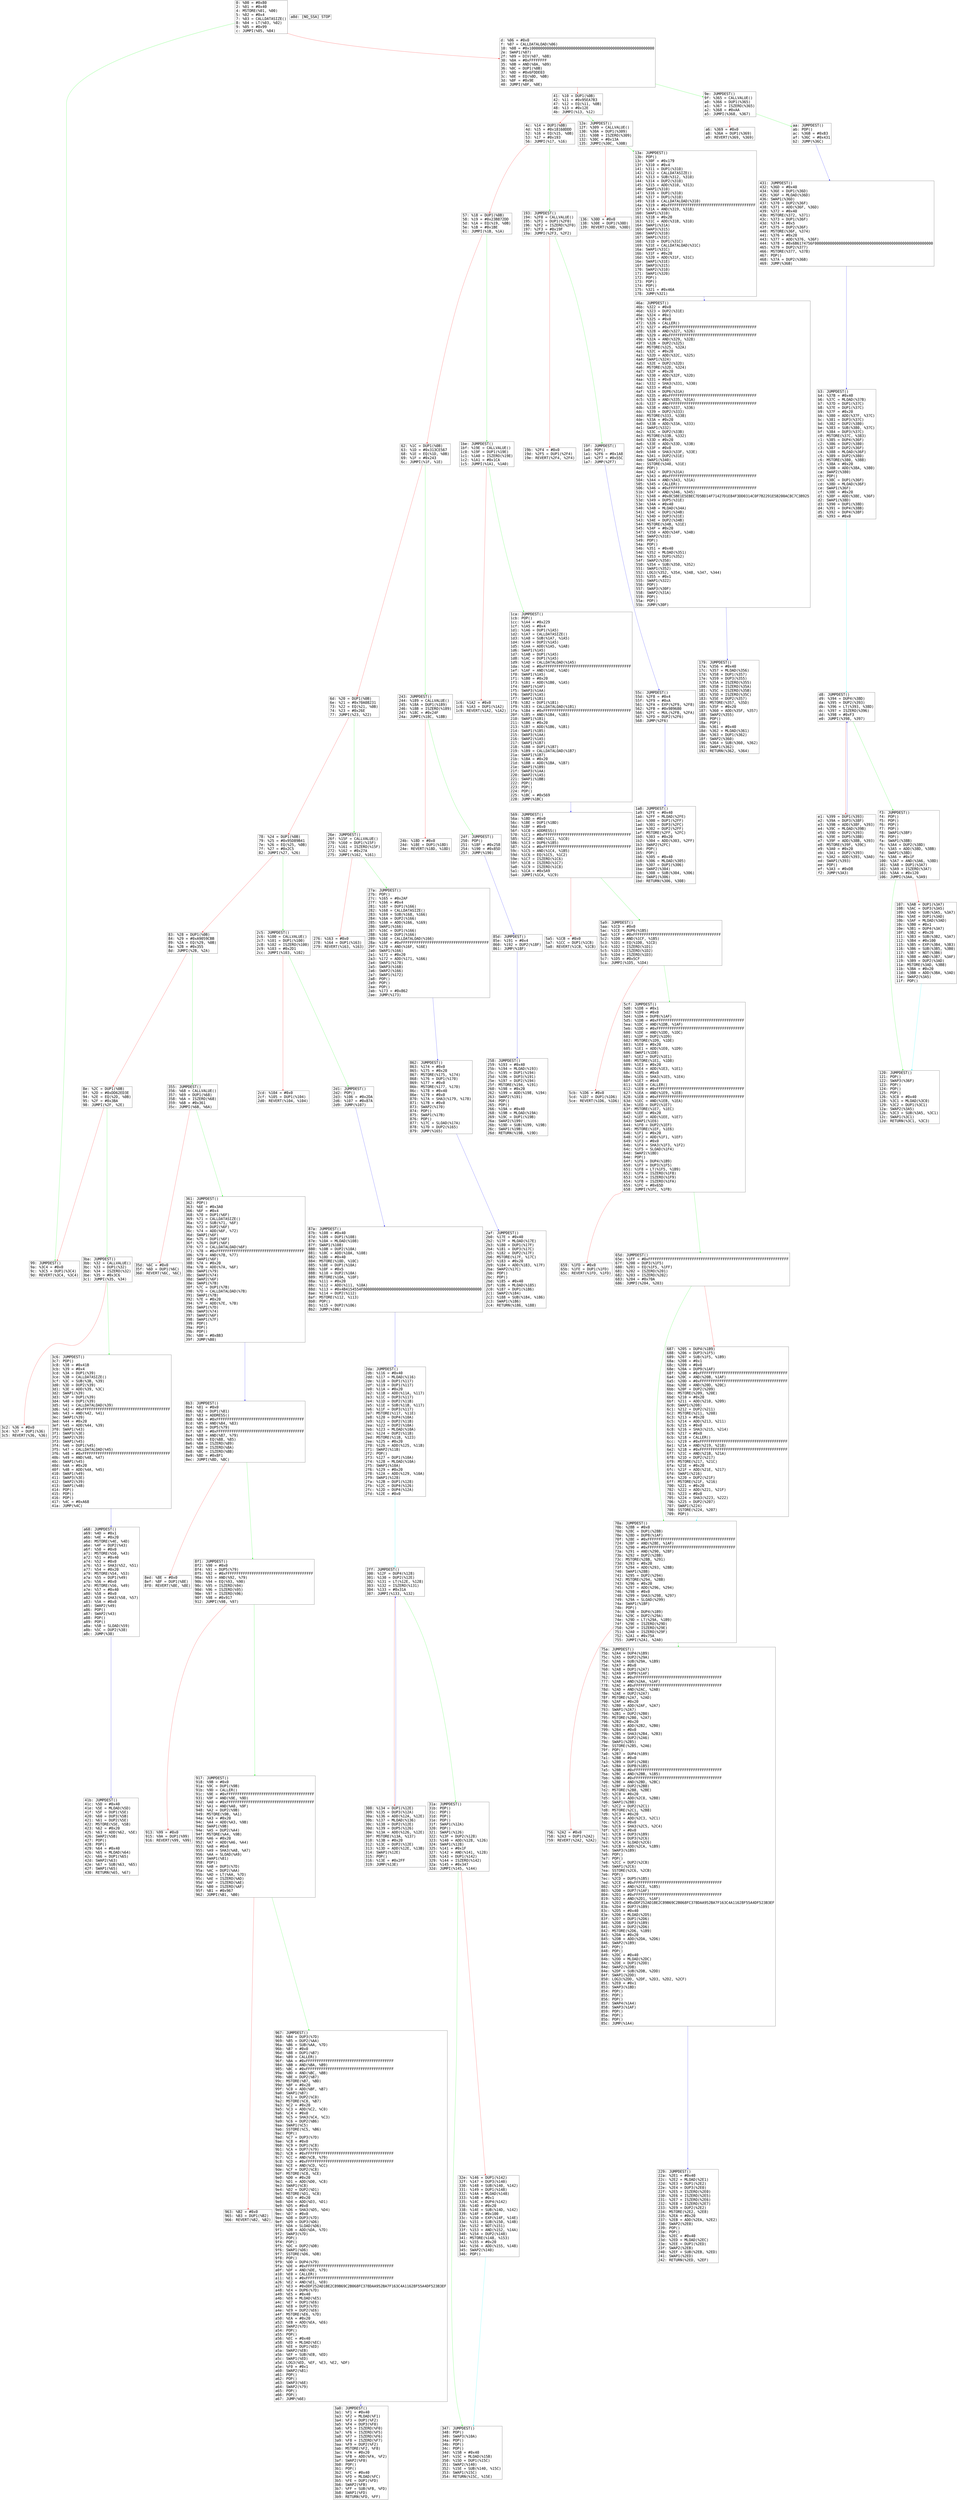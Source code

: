 digraph "graph.cfg.gv" {
	subgraph global {
		node [fontname=Courier fontsize=30.0 rank=same shape=box]
		block_0 [label="0: %00 = #0x80\l2: %01 = #0x40\l4: MSTORE(%01, %00)\l5: %02 = #0x4\l7: %03 = CALLDATASIZE()\l8: %04 = LT(%03, %02)\l9: %05 = #0x99\lc: JUMPI(%05, %04)\l"]
		block_d [label="d: %06 = #0x0\lf: %07 = CALLDATALOAD(%06)\l10: %08 = #0x100000000000000000000000000000000000000000000000000000000\l2e: SWAP1(%07)\l2f: %09 = DIV(%07, %08)\l30: %0A = #0xFFFFFFFF\l35: %0B = AND(%0A, %09)\l36: %0C = DUP1(%0B)\l37: %0D = #0x6FDDE03\l3c: %0E = EQ(%0D, %0B)\l3d: %0F = #0x9E\l40: JUMPI(%0F, %0E)\l"]
		block_41 [label="41: %10 = DUP1(%0B)\l42: %11 = #0x95EA7B3\l47: %12 = EQ(%11, %0B)\l48: %13 = #0x12E\l4b: JUMPI(%13, %12)\l"]
		block_4c [label="4c: %14 = DUP1(%0B)\l4d: %15 = #0x18160DDD\l52: %16 = EQ(%15, %0B)\l53: %17 = #0x193\l56: JUMPI(%17, %16)\l"]
		block_57 [label="57: %18 = DUP1(%0B)\l58: %19 = #0x23B872DD\l5d: %1A = EQ(%19, %0B)\l5e: %1B = #0x1BE\l61: JUMPI(%1B, %1A)\l"]
		block_62 [label="62: %1C = DUP1(%0B)\l63: %1D = #0x313CE567\l68: %1E = EQ(%1D, %0B)\l69: %1F = #0x243\l6c: JUMPI(%1F, %1E)\l"]
		block_6d [label="6d: %20 = DUP1(%0B)\l6e: %21 = #0x70A08231\l73: %22 = EQ(%21, %0B)\l74: %23 = #0x26E\l77: JUMPI(%23, %22)\l"]
		block_78 [label="78: %24 = DUP1(%0B)\l79: %25 = #0x95D89B41\l7e: %26 = EQ(%25, %0B)\l7f: %27 = #0x2C5\l82: JUMPI(%27, %26)\l"]
		block_83 [label="83: %28 = DUP1(%0B)\l84: %29 = #0xA9059CBB\l89: %2A = EQ(%29, %0B)\l8a: %2B = #0x355\l8d: JUMPI(%2B, %2A)\l"]
		block_8e [label="8e: %2C = DUP1(%0B)\l8f: %2D = #0xDD62ED3E\l94: %2E = EQ(%2D, %0B)\l95: %2F = #0x3BA\l98: JUMPI(%2F, %2E)\l"]
		block_99 [label="99: JUMPDEST()\l9a: %3C4 = #0x0\l9c: %3C5 = DUP1(%3C4)\l9d: REVERT(%3C4, %3C4)\l"]
		block_9e [label="9e: JUMPDEST()\l9f: %365 = CALLVALUE()\la0: %366 = DUP1(%365)\la1: %367 = ISZERO(%365)\la2: %368 = #0xAA\la5: JUMPI(%368, %367)\l"]
		block_a6 [label="a6: %369 = #0x0\la8: %36A = DUP1(%369)\la9: REVERT(%369, %369)\l"]
		block_aa [label="aa: JUMPDEST()\lab: POP()\lac: %36B = #0xB3\laf: %36C = #0x431\lb2: JUMP(%36C)\l"]
		block_b3 [label="b3: JUMPDEST()\lb4: %37B = #0x40\lb6: %37C = MLOAD(%37B)\lb7: %37D = DUP1(%37C)\lb8: %37E = DUP1(%37C)\lb9: %37F = #0x20\lbb: %380 = ADD(%37F, %37C)\lbc: %381 = DUP3(%37C)\lbd: %382 = DUP2(%380)\lbe: %383 = SUB(%380, %37C)\lbf: %384 = DUP3(%37C)\lc0: MSTORE(%37C, %383)\lc1: %385 = DUP4(%36F)\lc2: %386 = DUP2(%380)\lc3: %387 = DUP2(%36F)\lc4: %388 = MLOAD(%36F)\lc5: %389 = DUP2(%380)\lc6: MSTORE(%380, %388)\lc7: %38A = #0x20\lc9: %38B = ADD(%38A, %380)\lca: SWAP2(%380)\lcb: POP()\lcc: %38C = DUP1(%36F)\lcd: %38D = MLOAD(%36F)\lce: SWAP1(%36F)\lcf: %38E = #0x20\ld1: %38F = ADD(%38E, %36F)\ld2: SWAP1(%38D)\ld3: %390 = DUP1(%38D)\ld4: %391 = DUP4(%38B)\ld5: %392 = DUP4(%38F)\ld6: %393 = #0x0\l"]
		block_d8 [label="d8: JUMPDEST()\ld9: %394 = DUP4(%38D)\lda: %395 = DUP2(%393)\ldb: %396 = LT(%393, %38D)\ldc: %397 = ISZERO(%396)\ldd: %398 = #0xF3\le0: JUMPI(%398, %397)\l"]
		block_e1 [label="e1: %399 = DUP1(%393)\le2: %39A = DUP3(%38F)\le3: %39B = ADD(%38F, %393)\le4: %39C = MLOAD(%39B)\le5: %39D = DUP2(%393)\le6: %39E = DUP5(%38B)\le7: %39F = ADD(%38B, %393)\le8: MSTORE(%39F, %39C)\le9: %3A0 = #0x20\leb: %3A1 = DUP2(%393)\lec: %3A2 = ADD(%393, %3A0)\led: SWAP1(%393)\lee: POP()\lef: %3A3 = #0xD8\lf2: JUMP(%3A3)\l"]
		block_f3 [label="f3: JUMPDEST()\lf4: POP()\lf5: POP()\lf6: POP()\lf7: POP()\lf8: SWAP1(%38F)\lf9: POP()\lfa: SWAP1(%38B)\lfb: %3A4 = DUP2(%38D)\lfc: %3A5 = ADD(%38D, %38B)\lfd: SWAP1(%38D)\lfe: %3A6 = #0x1F\l100: %3A7 = AND(%3A6, %38D)\l101: %3A8 = DUP1(%3A7)\l102: %3A9 = ISZERO(%3A7)\l103: %3AA = #0x120\l106: JUMPI(%3AA, %3A9)\l"]
		block_107 [label="107: %3AB = DUP1(%3A7)\l108: %3AC = DUP3(%3A5)\l109: %3AD = SUB(%3A5, %3A7)\l10a: %3AE = DUP1(%3AD)\l10b: %3AF = MLOAD(%3AD)\l10c: %3B0 = #0x1\l10e: %3B1 = DUP4(%3A7)\l10f: %3B2 = #0x20\l111: %3B3 = SUB(%3B2, %3A7)\l112: %3B4 = #0x100\l115: %3B5 = EXP(%3B4, %3B3)\l116: %3B6 = SUB(%3B5, %3B0)\l117: %3B7 = NOT(%3B6)\l118: %3B8 = AND(%3B7, %3AF)\l119: %3B9 = DUP2(%3AD)\l11a: MSTORE(%3AD, %3B8)\l11b: %3BA = #0x20\l11d: %3BB = ADD(%3BA, %3AD)\l11e: SWAP2(%3A5)\l11f: POP()\l"]
		block_120 [label="120: JUMPDEST()\l121: POP()\l122: SWAP3(%36F)\l123: POP()\l124: POP()\l125: POP()\l126: %3C0 = #0x40\l128: %3C1 = MLOAD(%3C0)\l129: %3C2 = DUP1(%3C1)\l12a: SWAP2(%3A5)\l12b: %3C3 = SUB(%3A5, %3C1)\l12c: SWAP1(%3C1)\l12d: RETURN(%3C1, %3C3)\l"]
		block_12e [label="12e: JUMPDEST()\l12f: %309 = CALLVALUE()\l130: %30A = DUP1(%309)\l131: %30B = ISZERO(%309)\l132: %30C = #0x13A\l135: JUMPI(%30C, %30B)\l"]
		block_136 [label="136: %30D = #0x0\l138: %30E = DUP1(%30D)\l139: REVERT(%30D, %30D)\l"]
		block_13a [label="13a: JUMPDEST()\l13b: POP()\l13c: %30F = #0x179\l13f: %310 = #0x4\l141: %311 = DUP1(%310)\l142: %312 = CALLDATASIZE()\l143: %313 = SUB(%312, %310)\l144: %314 = DUP2(%310)\l145: %315 = ADD(%310, %313)\l146: SWAP1(%310)\l147: %316 = DUP1(%310)\l148: %317 = DUP1(%310)\l149: %318 = CALLDATALOAD(%310)\l14a: %319 = #0xFFFFFFFFFFFFFFFFFFFFFFFFFFFFFFFFFFFFFFFF\l15f: %31A = AND(%319, %318)\l160: SWAP1(%310)\l161: %31B = #0x20\l163: %31C = ADD(%31B, %310)\l164: SWAP1(%31A)\l165: SWAP3(%315)\l166: SWAP2(%310)\l167: SWAP1(%31C)\l168: %31D = DUP1(%31C)\l169: %31E = CALLDATALOAD(%31C)\l16a: SWAP1(%31C)\l16b: %31F = #0x20\l16d: %320 = ADD(%31F, %31C)\l16e: SWAP1(%31E)\l16f: SWAP3(%315)\l170: SWAP2(%310)\l171: SWAP1(%320)\l172: POP()\l173: POP()\l174: POP()\l175: %321 = #0x46A\l178: JUMP(%321)\l"]
		block_179 [label="179: JUMPDEST()\l17a: %356 = #0x40\l17c: %357 = MLOAD(%356)\l17d: %358 = DUP1(%357)\l17e: %359 = DUP3(%355)\l17f: %35A = ISZERO(%355)\l180: %35B = ISZERO(%35A)\l181: %35C = ISZERO(%35B)\l182: %35D = ISZERO(%35C)\l183: %35E = DUP2(%357)\l184: MSTORE(%357, %35D)\l185: %35F = #0x20\l187: %360 = ADD(%35F, %357)\l188: SWAP2(%355)\l189: POP()\l18a: POP()\l18b: %361 = #0x40\l18d: %362 = MLOAD(%361)\l18e: %363 = DUP1(%362)\l18f: SWAP2(%360)\l190: %364 = SUB(%360, %362)\l191: SWAP1(%362)\l192: RETURN(%362, %364)\l"]
		block_193 [label="193: JUMPDEST()\l194: %2F0 = CALLVALUE()\l195: %2F1 = DUP1(%2F0)\l196: %2F2 = ISZERO(%2F0)\l197: %2F3 = #0x19F\l19a: JUMPI(%2F3, %2F2)\l"]
		block_19b [label="19b: %2F4 = #0x0\l19d: %2F5 = DUP1(%2F4)\l19e: REVERT(%2F4, %2F4)\l"]
		block_19f [label="19f: JUMPDEST()\l1a0: POP()\l1a1: %2F6 = #0x1A8\l1a4: %2F7 = #0x55C\l1a7: JUMP(%2F7)\l"]
		block_1a8 [label="1a8: JUMPDEST()\l1a9: %2FE = #0x40\l1ab: %2FF = MLOAD(%2FE)\l1ac: %300 = DUP1(%2FF)\l1ad: %301 = DUP3(%2FC)\l1ae: %302 = DUP2(%2FF)\l1af: MSTORE(%2FF, %2FC)\l1b0: %303 = #0x20\l1b2: %304 = ADD(%303, %2FF)\l1b3: SWAP2(%2FC)\l1b4: POP()\l1b5: POP()\l1b6: %305 = #0x40\l1b8: %306 = MLOAD(%305)\l1b9: %307 = DUP1(%306)\l1ba: SWAP2(%304)\l1bb: %308 = SUB(%304, %306)\l1bc: SWAP1(%306)\l1bd: RETURN(%306, %308)\l"]
		block_1be [label="1be: JUMPDEST()\l1bf: %19E = CALLVALUE()\l1c0: %19F = DUP1(%19E)\l1c1: %1A0 = ISZERO(%19E)\l1c2: %1A1 = #0x1CA\l1c5: JUMPI(%1A1, %1A0)\l"]
		block_1c6 [label="1c6: %1A2 = #0x0\l1c8: %1A3 = DUP1(%1A2)\l1c9: REVERT(%1A2, %1A2)\l"]
		block_1ca [label="1ca: JUMPDEST()\l1cb: POP()\l1cc: %1A4 = #0x229\l1cf: %1A5 = #0x4\l1d1: %1A6 = DUP1(%1A5)\l1d2: %1A7 = CALLDATASIZE()\l1d3: %1A8 = SUB(%1A7, %1A5)\l1d4: %1A9 = DUP2(%1A5)\l1d5: %1AA = ADD(%1A5, %1A8)\l1d6: SWAP1(%1A5)\l1d7: %1AB = DUP1(%1A5)\l1d8: %1AC = DUP1(%1A5)\l1d9: %1AD = CALLDATALOAD(%1A5)\l1da: %1AE = #0xFFFFFFFFFFFFFFFFFFFFFFFFFFFFFFFFFFFFFFFF\l1ef: %1AF = AND(%1AE, %1AD)\l1f0: SWAP1(%1A5)\l1f1: %1B0 = #0x20\l1f3: %1B1 = ADD(%1B0, %1A5)\l1f4: SWAP1(%1AF)\l1f5: SWAP3(%1AA)\l1f6: SWAP2(%1A5)\l1f7: SWAP1(%1B1)\l1f8: %1B2 = DUP1(%1B1)\l1f9: %1B3 = CALLDATALOAD(%1B1)\l1fa: %1B4 = #0xFFFFFFFFFFFFFFFFFFFFFFFFFFFFFFFFFFFFFFFF\l20f: %1B5 = AND(%1B4, %1B3)\l210: SWAP1(%1B1)\l211: %1B6 = #0x20\l213: %1B7 = ADD(%1B6, %1B1)\l214: SWAP1(%1B5)\l215: SWAP3(%1AA)\l216: SWAP2(%1A5)\l217: SWAP1(%1B7)\l218: %1B8 = DUP1(%1B7)\l219: %1B9 = CALLDATALOAD(%1B7)\l21a: SWAP1(%1B7)\l21b: %1BA = #0x20\l21d: %1BB = ADD(%1BA, %1B7)\l21e: SWAP1(%1B9)\l21f: SWAP3(%1AA)\l220: SWAP2(%1A5)\l221: SWAP1(%1BB)\l222: POP()\l223: POP()\l224: POP()\l225: %1BC = #0x569\l228: JUMP(%1BC)\l"]
		block_229 [label="229: JUMPDEST()\l22a: %2E1 = #0x40\l22c: %2E2 = MLOAD(%2E1)\l22d: %2E3 = DUP1(%2E2)\l22e: %2E4 = DUP3(%2E0)\l22f: %2E5 = ISZERO(%2E0)\l230: %2E6 = ISZERO(%2E5)\l231: %2E7 = ISZERO(%2E6)\l232: %2E8 = ISZERO(%2E7)\l233: %2E9 = DUP2(%2E2)\l234: MSTORE(%2E2, %2E8)\l235: %2EA = #0x20\l237: %2EB = ADD(%2EA, %2E2)\l238: SWAP2(%2E0)\l239: POP()\l23a: POP()\l23b: %2EC = #0x40\l23d: %2ED = MLOAD(%2EC)\l23e: %2EE = DUP1(%2ED)\l23f: SWAP2(%2EB)\l240: %2EF = SUB(%2EB, %2ED)\l241: SWAP1(%2ED)\l242: RETURN(%2ED, %2EF)\l"]
		block_243 [label="243: JUMPDEST()\l244: %189 = CALLVALUE()\l245: %18A = DUP1(%189)\l246: %18B = ISZERO(%189)\l247: %18C = #0x24F\l24a: JUMPI(%18C, %18B)\l"]
		block_24b [label="24b: %18D = #0x0\l24d: %18E = DUP1(%18D)\l24e: REVERT(%18D, %18D)\l"]
		block_24f [label="24f: JUMPDEST()\l250: POP()\l251: %18F = #0x258\l254: %190 = #0x85D\l257: JUMP(%190)\l"]
		block_258 [label="258: JUMPDEST()\l259: %193 = #0x40\l25b: %194 = MLOAD(%193)\l25c: %195 = DUP1(%194)\l25d: %196 = DUP3(%191)\l25e: %197 = DUP2(%194)\l25f: MSTORE(%194, %191)\l260: %198 = #0x20\l262: %199 = ADD(%198, %194)\l263: SWAP2(%191)\l264: POP()\l265: POP()\l266: %19A = #0x40\l268: %19B = MLOAD(%19A)\l269: %19C = DUP1(%19B)\l26a: SWAP2(%199)\l26b: %19D = SUB(%199, %19B)\l26c: SWAP1(%19B)\l26d: RETURN(%19B, %19D)\l"]
		block_26e [label="26e: JUMPDEST()\l26f: %15F = CALLVALUE()\l270: %160 = DUP1(%15F)\l271: %161 = ISZERO(%15F)\l272: %162 = #0x27A\l275: JUMPI(%162, %161)\l"]
		block_276 [label="276: %163 = #0x0\l278: %164 = DUP1(%163)\l279: REVERT(%163, %163)\l"]
		block_27a [label="27a: JUMPDEST()\l27b: POP()\l27c: %165 = #0x2AF\l27f: %166 = #0x4\l281: %167 = DUP1(%166)\l282: %168 = CALLDATASIZE()\l283: %169 = SUB(%168, %166)\l284: %16A = DUP2(%166)\l285: %16B = ADD(%166, %169)\l286: SWAP1(%166)\l287: %16C = DUP1(%166)\l288: %16D = DUP1(%166)\l289: %16E = CALLDATALOAD(%166)\l28a: %16F = #0xFFFFFFFFFFFFFFFFFFFFFFFFFFFFFFFFFFFFFFFF\l29f: %170 = AND(%16F, %16E)\l2a0: SWAP1(%166)\l2a1: %171 = #0x20\l2a3: %172 = ADD(%171, %166)\l2a4: SWAP1(%170)\l2a5: SWAP3(%16B)\l2a6: SWAP2(%166)\l2a7: SWAP1(%172)\l2a8: POP()\l2a9: POP()\l2aa: POP()\l2ab: %173 = #0x862\l2ae: JUMP(%173)\l"]
		block_2af [label="2af: JUMPDEST()\l2b0: %17E = #0x40\l2b2: %17F = MLOAD(%17E)\l2b3: %180 = DUP1(%17F)\l2b4: %181 = DUP3(%17C)\l2b5: %182 = DUP2(%17F)\l2b6: MSTORE(%17F, %17C)\l2b7: %183 = #0x20\l2b9: %184 = ADD(%183, %17F)\l2ba: SWAP2(%17C)\l2bb: POP()\l2bc: POP()\l2bd: %185 = #0x40\l2bf: %186 = MLOAD(%185)\l2c0: %187 = DUP1(%186)\l2c1: SWAP2(%184)\l2c2: %188 = SUB(%184, %186)\l2c3: SWAP1(%186)\l2c4: RETURN(%186, %188)\l"]
		block_2c5 [label="2c5: JUMPDEST()\l2c6: %100 = CALLVALUE()\l2c7: %101 = DUP1(%100)\l2c8: %102 = ISZERO(%100)\l2c9: %103 = #0x2D1\l2cc: JUMPI(%103, %102)\l"]
		block_2cd [label="2cd: %104 = #0x0\l2cf: %105 = DUP1(%104)\l2d0: REVERT(%104, %104)\l"]
		block_2d1 [label="2d1: JUMPDEST()\l2d2: POP()\l2d3: %106 = #0x2DA\l2d6: %107 = #0x87A\l2d9: JUMP(%107)\l"]
		block_2da [label="2da: JUMPDEST()\l2db: %116 = #0x40\l2dd: %117 = MLOAD(%116)\l2de: %118 = DUP1(%117)\l2df: %119 = DUP1(%117)\l2e0: %11A = #0x20\l2e2: %11B = ADD(%11A, %117)\l2e3: %11C = DUP3(%117)\l2e4: %11D = DUP2(%11B)\l2e5: %11E = SUB(%11B, %117)\l2e6: %11F = DUP3(%117)\l2e7: MSTORE(%117, %11E)\l2e8: %120 = DUP4(%10A)\l2e9: %121 = DUP2(%11B)\l2ea: %122 = DUP2(%10A)\l2eb: %123 = MLOAD(%10A)\l2ec: %124 = DUP2(%11B)\l2ed: MSTORE(%11B, %123)\l2ee: %125 = #0x20\l2f0: %126 = ADD(%125, %11B)\l2f1: SWAP2(%11B)\l2f2: POP()\l2f3: %127 = DUP1(%10A)\l2f4: %128 = MLOAD(%10A)\l2f5: SWAP1(%10A)\l2f6: %129 = #0x20\l2f8: %12A = ADD(%129, %10A)\l2f9: SWAP1(%128)\l2fa: %12B = DUP1(%128)\l2fb: %12C = DUP4(%126)\l2fc: %12D = DUP4(%12A)\l2fd: %12E = #0x0\l"]
		block_2ff [label="2ff: JUMPDEST()\l300: %12F = DUP4(%128)\l301: %130 = DUP2(%12E)\l302: %131 = LT(%12E, %128)\l303: %132 = ISZERO(%131)\l304: %133 = #0x31A\l307: JUMPI(%133, %132)\l"]
		block_308 [label="308: %134 = DUP1(%12E)\l309: %135 = DUP3(%12A)\l30a: %136 = ADD(%12A, %12E)\l30b: %137 = MLOAD(%136)\l30c: %138 = DUP2(%12E)\l30d: %139 = DUP5(%126)\l30e: %13A = ADD(%126, %12E)\l30f: MSTORE(%13A, %137)\l310: %13B = #0x20\l312: %13C = DUP2(%12E)\l313: %13D = ADD(%12E, %13B)\l314: SWAP1(%12E)\l315: POP()\l316: %13E = #0x2FF\l319: JUMP(%13E)\l"]
		block_31a [label="31a: JUMPDEST()\l31b: POP()\l31c: POP()\l31d: POP()\l31e: POP()\l31f: SWAP1(%12A)\l320: POP()\l321: SWAP1(%126)\l322: %13F = DUP2(%128)\l323: %140 = ADD(%128, %126)\l324: SWAP1(%128)\l325: %141 = #0x1F\l327: %142 = AND(%141, %128)\l328: %143 = DUP1(%142)\l329: %144 = ISZERO(%142)\l32a: %145 = #0x347\l32d: JUMPI(%145, %144)\l"]
		block_32e [label="32e: %146 = DUP1(%142)\l32f: %147 = DUP3(%140)\l330: %148 = SUB(%140, %142)\l331: %149 = DUP1(%148)\l332: %14A = MLOAD(%148)\l333: %14B = #0x1\l335: %14C = DUP4(%142)\l336: %14D = #0x20\l338: %14E = SUB(%14D, %142)\l339: %14F = #0x100\l33c: %150 = EXP(%14F, %14E)\l33d: %151 = SUB(%150, %14B)\l33e: %152 = NOT(%151)\l33f: %153 = AND(%152, %14A)\l340: %154 = DUP2(%148)\l341: MSTORE(%148, %153)\l342: %155 = #0x20\l344: %156 = ADD(%155, %148)\l345: SWAP2(%140)\l346: POP()\l"]
		block_347 [label="347: JUMPDEST()\l348: POP()\l349: SWAP3(%10A)\l34a: POP()\l34b: POP()\l34c: POP()\l34d: %15B = #0x40\l34f: %15C = MLOAD(%15B)\l350: %15D = DUP1(%15C)\l351: SWAP2(%140)\l352: %15E = SUB(%140, %15C)\l353: SWAP1(%15C)\l354: RETURN(%15C, %15E)\l"]
		block_355 [label="355: JUMPDEST()\l356: %68 = CALLVALUE()\l357: %69 = DUP1(%68)\l358: %6A = ISZERO(%68)\l359: %6B = #0x361\l35c: JUMPI(%6B, %6A)\l"]
		block_35d [label="35d: %6C = #0x0\l35f: %6D = DUP1(%6C)\l360: REVERT(%6C, %6C)\l"]
		block_361 [label="361: JUMPDEST()\l362: POP()\l363: %6E = #0x3A0\l366: %6F = #0x4\l368: %70 = DUP1(%6F)\l369: %71 = CALLDATASIZE()\l36a: %72 = SUB(%71, %6F)\l36b: %73 = DUP2(%6F)\l36c: %74 = ADD(%6F, %72)\l36d: SWAP1(%6F)\l36e: %75 = DUP1(%6F)\l36f: %76 = DUP1(%6F)\l370: %77 = CALLDATALOAD(%6F)\l371: %78 = #0xFFFFFFFFFFFFFFFFFFFFFFFFFFFFFFFFFFFFFFFF\l386: %79 = AND(%78, %77)\l387: SWAP1(%6F)\l388: %7A = #0x20\l38a: %7B = ADD(%7A, %6F)\l38b: SWAP1(%79)\l38c: SWAP3(%74)\l38d: SWAP2(%6F)\l38e: SWAP1(%7B)\l38f: %7C = DUP1(%7B)\l390: %7D = CALLDATALOAD(%7B)\l391: SWAP1(%7B)\l392: %7E = #0x20\l394: %7F = ADD(%7E, %7B)\l395: SWAP1(%7D)\l396: SWAP3(%74)\l397: SWAP2(%6F)\l398: SWAP1(%7F)\l399: POP()\l39a: POP()\l39b: POP()\l39c: %80 = #0x8B3\l39f: JUMP(%80)\l"]
		block_3a0 [label="3a0: JUMPDEST()\l3a1: %F1 = #0x40\l3a3: %F2 = MLOAD(%F1)\l3a4: %F3 = DUP1(%F2)\l3a5: %F4 = DUP3(%F0)\l3a6: %F5 = ISZERO(%F0)\l3a7: %F6 = ISZERO(%F5)\l3a8: %F7 = ISZERO(%F6)\l3a9: %F8 = ISZERO(%F7)\l3aa: %F9 = DUP2(%F2)\l3ab: MSTORE(%F2, %F8)\l3ac: %FA = #0x20\l3ae: %FB = ADD(%FA, %F2)\l3af: SWAP2(%F0)\l3b0: POP()\l3b1: POP()\l3b2: %FC = #0x40\l3b4: %FD = MLOAD(%FC)\l3b5: %FE = DUP1(%FD)\l3b6: SWAP2(%FB)\l3b7: %FF = SUB(%FB, %FD)\l3b8: SWAP1(%FD)\l3b9: RETURN(%FD, %FF)\l"]
		block_3ba [label="3ba: JUMPDEST()\l3bb: %32 = CALLVALUE()\l3bc: %33 = DUP1(%32)\l3bd: %34 = ISZERO(%32)\l3be: %35 = #0x3C6\l3c1: JUMPI(%35, %34)\l"]
		block_3c2 [label="3c2: %36 = #0x0\l3c4: %37 = DUP1(%36)\l3c5: REVERT(%36, %36)\l"]
		block_3c6 [label="3c6: JUMPDEST()\l3c7: POP()\l3c8: %38 = #0x41B\l3cb: %39 = #0x4\l3cd: %3A = DUP1(%39)\l3ce: %3B = CALLDATASIZE()\l3cf: %3C = SUB(%3B, %39)\l3d0: %3D = DUP2(%39)\l3d1: %3E = ADD(%39, %3C)\l3d2: SWAP1(%39)\l3d3: %3F = DUP1(%39)\l3d4: %40 = DUP1(%39)\l3d5: %41 = CALLDATALOAD(%39)\l3d6: %42 = #0xFFFFFFFFFFFFFFFFFFFFFFFFFFFFFFFFFFFFFFFF\l3eb: %43 = AND(%42, %41)\l3ec: SWAP1(%39)\l3ed: %44 = #0x20\l3ef: %45 = ADD(%44, %39)\l3f0: SWAP1(%43)\l3f1: SWAP3(%3E)\l3f2: SWAP2(%39)\l3f3: SWAP1(%45)\l3f4: %46 = DUP1(%45)\l3f5: %47 = CALLDATALOAD(%45)\l3f6: %48 = #0xFFFFFFFFFFFFFFFFFFFFFFFFFFFFFFFFFFFFFFFF\l40b: %49 = AND(%48, %47)\l40c: SWAP1(%45)\l40d: %4A = #0x20\l40f: %4B = ADD(%4A, %45)\l410: SWAP1(%49)\l411: SWAP3(%3E)\l412: SWAP2(%39)\l413: SWAP1(%4B)\l414: POP()\l415: POP()\l416: POP()\l417: %4C = #0xA68\l41a: JUMP(%4C)\l"]
		block_41b [label="41b: JUMPDEST()\l41c: %5D = #0x40\l41e: %5E = MLOAD(%5D)\l41f: %5F = DUP1(%5E)\l420: %60 = DUP3(%5B)\l421: %61 = DUP2(%5E)\l422: MSTORE(%5E, %5B)\l423: %62 = #0x20\l425: %63 = ADD(%62, %5E)\l426: SWAP2(%5B)\l427: POP()\l428: POP()\l429: %64 = #0x40\l42b: %65 = MLOAD(%64)\l42c: %66 = DUP1(%65)\l42d: SWAP2(%63)\l42e: %67 = SUB(%63, %65)\l42f: SWAP1(%65)\l430: RETURN(%65, %67)\l"]
		block_431 [label="431: JUMPDEST()\l432: %36D = #0x40\l434: %36E = DUP1(%36D)\l435: %36F = MLOAD(%36D)\l436: SWAP1(%36D)\l437: %370 = DUP2(%36F)\l438: %371 = ADD(%36F, %36D)\l439: %372 = #0x40\l43b: MSTORE(%372, %371)\l43c: %373 = DUP1(%36F)\l43d: %374 = #0x5\l43f: %375 = DUP2(%36F)\l440: MSTORE(%36F, %374)\l441: %376 = #0x20\l443: %377 = ADD(%376, %36F)\l444: %378 = #0x6B6174756F000000000000000000000000000000000000000000000000000000\l465: %379 = DUP2(%377)\l466: MSTORE(%377, %378)\l467: POP()\l468: %37A = DUP2(%36B)\l469: JUMP(%36B)\l"]
		block_46a [label="46a: JUMPDEST()\l46b: %322 = #0x0\l46d: %323 = DUP2(%31E)\l46e: %324 = #0x1\l470: %325 = #0x0\l472: %326 = CALLER()\l473: %327 = #0xFFFFFFFFFFFFFFFFFFFFFFFFFFFFFFFFFFFFFFFF\l488: %328 = AND(%327, %326)\l489: %329 = #0xFFFFFFFFFFFFFFFFFFFFFFFFFFFFFFFFFFFFFFFF\l49e: %32A = AND(%329, %328)\l49f: %32B = DUP2(%325)\l4a0: MSTORE(%325, %32A)\l4a1: %32C = #0x20\l4a3: %32D = ADD(%32C, %325)\l4a4: SWAP1(%324)\l4a5: %32E = DUP2(%32D)\l4a6: MSTORE(%32D, %324)\l4a7: %32F = #0x20\l4a9: %330 = ADD(%32F, %32D)\l4aa: %331 = #0x0\l4ac: %332 = SHA3(%331, %330)\l4ad: %333 = #0x0\l4af: %334 = DUP6(%31A)\l4b0: %335 = #0xFFFFFFFFFFFFFFFFFFFFFFFFFFFFFFFFFFFFFFFF\l4c5: %336 = AND(%335, %31A)\l4c6: %337 = #0xFFFFFFFFFFFFFFFFFFFFFFFFFFFFFFFFFFFFFFFF\l4db: %338 = AND(%337, %336)\l4dc: %339 = DUP2(%333)\l4dd: MSTORE(%333, %338)\l4de: %33A = #0x20\l4e0: %33B = ADD(%33A, %333)\l4e1: SWAP1(%332)\l4e2: %33C = DUP2(%33B)\l4e3: MSTORE(%33B, %332)\l4e4: %33D = #0x20\l4e6: %33E = ADD(%33D, %33B)\l4e7: %33F = #0x0\l4e9: %340 = SHA3(%33F, %33E)\l4ea: %341 = DUP2(%31E)\l4eb: SWAP1(%340)\l4ec: SSTORE(%340, %31E)\l4ed: POP()\l4ee: %342 = DUP3(%31A)\l4ef: %343 = #0xFFFFFFFFFFFFFFFFFFFFFFFFFFFFFFFFFFFFFFFF\l504: %344 = AND(%343, %31A)\l505: %345 = CALLER()\l506: %346 = #0xFFFFFFFFFFFFFFFFFFFFFFFFFFFFFFFFFFFFFFFF\l51b: %347 = AND(%346, %345)\l51c: %348 = #0x8C5BE1E5EBEC7D5BD14F71427D1E84F3DD0314C0F7B2291E5B200AC8C7C3B925\l53d: %349 = DUP5(%31E)\l53e: %34A = #0x40\l540: %34B = MLOAD(%34A)\l541: %34C = DUP1(%34B)\l542: %34D = DUP3(%31E)\l543: %34E = DUP2(%34B)\l544: MSTORE(%34B, %31E)\l545: %34F = #0x20\l547: %350 = ADD(%34F, %34B)\l548: SWAP2(%31E)\l549: POP()\l54a: POP()\l54b: %351 = #0x40\l54d: %352 = MLOAD(%351)\l54e: %353 = DUP1(%352)\l54f: SWAP2(%350)\l550: %354 = SUB(%350, %352)\l551: SWAP1(%352)\l552: LOG3(%352, %354, %348, %347, %344)\l553: %355 = #0x1\l555: SWAP1(%322)\l556: POP()\l557: SWAP3(%30F)\l558: SWAP2(%31A)\l559: POP()\l55a: POP()\l55b: JUMP(%30F)\l"]
		block_55c [label="55c: JUMPDEST()\l55d: %2F8 = #0x4\l55f: %2F9 = #0xA\l561: %2FA = EXP(%2F9, %2F8)\l562: %2FB = #0x989680\l566: %2FC = MUL(%2FB, %2FA)\l567: %2FD = DUP2(%2F6)\l568: JUMP(%2F6)\l"]
		block_569 [label="569: JUMPDEST()\l56a: %1BD = #0x0\l56c: %1BE = DUP1(%1BD)\l56d: %1BF = #0x0\l56f: %1C0 = ADDRESS()\l570: %1C1 = #0xFFFFFFFFFFFFFFFFFFFFFFFFFFFFFFFFFFFFFFFF\l585: %1C2 = AND(%1C1, %1C0)\l586: %1C3 = DUP6(%1B5)\l587: %1C4 = #0xFFFFFFFFFFFFFFFFFFFFFFFFFFFFFFFFFFFFFFFF\l59c: %1C5 = AND(%1C4, %1B5)\l59d: %1C6 = EQ(%1C5, %1C2)\l59e: %1C7 = ISZERO(%1C6)\l59f: %1C8 = ISZERO(%1C7)\l5a0: %1C9 = ISZERO(%1C8)\l5a1: %1CA = #0x5A9\l5a4: JUMPI(%1CA, %1C9)\l"]
		block_5a5 [label="5a5: %1CB = #0x0\l5a7: %1CC = DUP1(%1CB)\l5a8: REVERT(%1CB, %1CB)\l"]
		block_5a9 [label="5a9: JUMPDEST()\l5aa: %1CD = #0x0\l5ac: %1CE = DUP6(%1B5)\l5ad: %1CF = #0xFFFFFFFFFFFFFFFFFFFFFFFFFFFFFFFFFFFFFFFF\l5c2: %1D0 = AND(%1CF, %1B5)\l5c3: %1D1 = EQ(%1D0, %1CD)\l5c4: %1D2 = ISZERO(%1D1)\l5c5: %1D3 = ISZERO(%1D2)\l5c6: %1D4 = ISZERO(%1D3)\l5c7: %1D5 = #0x5CF\l5ca: JUMPI(%1D5, %1D4)\l"]
		block_5cb [label="5cb: %1D6 = #0x0\l5cd: %1D7 = DUP1(%1D6)\l5ce: REVERT(%1D6, %1D6)\l"]
		block_5cf [label="5cf: JUMPDEST()\l5d0: %1D8 = #0x1\l5d2: %1D9 = #0x0\l5d4: %1DA = DUP8(%1AF)\l5d5: %1DB = #0xFFFFFFFFFFFFFFFFFFFFFFFFFFFFFFFFFFFFFFFF\l5ea: %1DC = AND(%1DB, %1AF)\l5eb: %1DD = #0xFFFFFFFFFFFFFFFFFFFFFFFFFFFFFFFFFFFFFFFF\l600: %1DE = AND(%1DD, %1DC)\l601: %1DF = DUP2(%1D9)\l602: MSTORE(%1D9, %1DE)\l603: %1E0 = #0x20\l605: %1E1 = ADD(%1E0, %1D9)\l606: SWAP1(%1D8)\l607: %1E2 = DUP2(%1E1)\l608: MSTORE(%1E1, %1D8)\l609: %1E3 = #0x20\l60b: %1E4 = ADD(%1E3, %1E1)\l60c: %1E5 = #0x0\l60e: %1E6 = SHA3(%1E5, %1E4)\l60f: %1E7 = #0x0\l611: %1E8 = CALLER()\l612: %1E9 = #0xFFFFFFFFFFFFFFFFFFFFFFFFFFFFFFFFFFFFFFFF\l627: %1EA = AND(%1E9, %1E8)\l628: %1EB = #0xFFFFFFFFFFFFFFFFFFFFFFFFFFFFFFFFFFFFFFFF\l63d: %1EC = AND(%1EB, %1EA)\l63e: %1ED = DUP2(%1E7)\l63f: MSTORE(%1E7, %1EC)\l640: %1EE = #0x20\l642: %1EF = ADD(%1EE, %1E7)\l643: SWAP1(%1E6)\l644: %1F0 = DUP2(%1EF)\l645: MSTORE(%1EF, %1E6)\l646: %1F1 = #0x20\l648: %1F2 = ADD(%1F1, %1EF)\l649: %1F3 = #0x0\l64b: %1F4 = SHA3(%1F3, %1F2)\l64c: %1F5 = SLOAD(%1F4)\l64d: SWAP2(%1BD)\l64e: POP()\l64f: %1F6 = DUP4(%1B9)\l650: %1F7 = DUP3(%1F5)\l651: %1F8 = LT(%1F5, %1B9)\l652: %1F9 = ISZERO(%1F8)\l653: %1FA = ISZERO(%1F9)\l654: %1FB = ISZERO(%1FA)\l655: %1FC = #0x65D\l658: JUMPI(%1FC, %1FB)\l"]
		block_659 [label="659: %1FD = #0x0\l65b: %1FE = DUP1(%1FD)\l65c: REVERT(%1FD, %1FD)\l"]
		block_65d [label="65d: JUMPDEST()\l65e: %1FF = #0xFFFFFFFFFFFFFFFFFFFFFFFFFFFFFFFFFFFFFFFFFFFFFFFFFFFFFFFFFFFFFFFF\l67f: %200 = DUP3(%1F5)\l680: %201 = EQ(%1F5, %1FF)\l681: %202 = ISZERO(%201)\l682: %203 = ISZERO(%202)\l683: %204 = #0x70A\l686: JUMPI(%204, %203)\l"]
		block_687 [label="687: %205 = DUP4(%1B9)\l688: %206 = DUP3(%1F5)\l689: %207 = SUB(%1F5, %1B9)\l68a: %208 = #0x1\l68c: %209 = #0x0\l68e: %20A = DUP9(%1AF)\l68f: %20B = #0xFFFFFFFFFFFFFFFFFFFFFFFFFFFFFFFFFFFFFFFF\l6a4: %20C = AND(%20B, %1AF)\l6a5: %20D = #0xFFFFFFFFFFFFFFFFFFFFFFFFFFFFFFFFFFFFFFFF\l6ba: %20E = AND(%20D, %20C)\l6bb: %20F = DUP2(%209)\l6bc: MSTORE(%209, %20E)\l6bd: %210 = #0x20\l6bf: %211 = ADD(%210, %209)\l6c0: SWAP1(%208)\l6c1: %212 = DUP2(%211)\l6c2: MSTORE(%211, %208)\l6c3: %213 = #0x20\l6c5: %214 = ADD(%213, %211)\l6c6: %215 = #0x0\l6c8: %216 = SHA3(%215, %214)\l6c9: %217 = #0x0\l6cb: %218 = CALLER()\l6cc: %219 = #0xFFFFFFFFFFFFFFFFFFFFFFFFFFFFFFFFFFFFFFFF\l6e1: %21A = AND(%219, %218)\l6e2: %21B = #0xFFFFFFFFFFFFFFFFFFFFFFFFFFFFFFFFFFFFFFFF\l6f7: %21C = AND(%21B, %21A)\l6f8: %21D = DUP2(%217)\l6f9: MSTORE(%217, %21C)\l6fa: %21E = #0x20\l6fc: %21F = ADD(%21E, %217)\l6fd: SWAP1(%216)\l6fe: %220 = DUP2(%21F)\l6ff: MSTORE(%21F, %216)\l700: %221 = #0x20\l702: %222 = ADD(%221, %21F)\l703: %223 = #0x0\l705: %224 = SHA3(%223, %222)\l706: %225 = DUP2(%207)\l707: SWAP1(%224)\l708: SSTORE(%224, %207)\l709: POP()\l"]
		block_70a [label="70a: JUMPDEST()\l70b: %28B = #0x0\l70d: %28C = DUP1(%28B)\l70e: %28D = DUP8(%1AF)\l70f: %28E = #0xFFFFFFFFFFFFFFFFFFFFFFFFFFFFFFFFFFFFFFFF\l724: %28F = AND(%28E, %1AF)\l725: %290 = #0xFFFFFFFFFFFFFFFFFFFFFFFFFFFFFFFFFFFFFFFF\l73a: %291 = AND(%290, %28F)\l73b: %292 = DUP2(%28B)\l73c: MSTORE(%28B, %291)\l73d: %293 = #0x20\l73f: %294 = ADD(%293, %28B)\l740: SWAP1(%28B)\l741: %295 = DUP2(%294)\l742: MSTORE(%294, %28B)\l743: %296 = #0x20\l745: %297 = ADD(%296, %294)\l746: %298 = #0x0\l748: %299 = SHA3(%298, %297)\l749: %29A = SLOAD(%299)\l74a: SWAP1(%1BF)\l74b: POP()\l74c: %29B = DUP4(%1B9)\l74d: %29C = DUP2(%29A)\l74e: %29D = LT(%29A, %1B9)\l74f: %29E = ISZERO(%29D)\l750: %29F = ISZERO(%29E)\l751: %2A0 = ISZERO(%29F)\l752: %2A1 = #0x75A\l755: JUMPI(%2A1, %2A0)\l"]
		block_756 [label="756: %2A2 = #0x0\l758: %2A3 = DUP1(%2A2)\l759: REVERT(%2A2, %2A2)\l"]
		block_75a [label="75a: JUMPDEST()\l75b: %2A4 = DUP4(%1B9)\l75c: %2A5 = DUP2(%29A)\l75d: %2A6 = SUB(%29A, %1B9)\l75e: %2A7 = #0x0\l760: %2A8 = DUP1(%2A7)\l761: %2A9 = DUP9(%1AF)\l762: %2AA = #0xFFFFFFFFFFFFFFFFFFFFFFFFFFFFFFFFFFFFFFFF\l777: %2AB = AND(%2AA, %1AF)\l778: %2AC = #0xFFFFFFFFFFFFFFFFFFFFFFFFFFFFFFFFFFFFFFFF\l78d: %2AD = AND(%2AC, %2AB)\l78e: %2AE = DUP2(%2A7)\l78f: MSTORE(%2A7, %2AD)\l790: %2AF = #0x20\l792: %2B0 = ADD(%2AF, %2A7)\l793: SWAP1(%2A7)\l794: %2B1 = DUP2(%2B0)\l795: MSTORE(%2B0, %2A7)\l796: %2B2 = #0x20\l798: %2B3 = ADD(%2B2, %2B0)\l799: %2B4 = #0x0\l79b: %2B5 = SHA3(%2B4, %2B3)\l79c: %2B6 = DUP2(%2A6)\l79d: SWAP1(%2B5)\l79e: SSTORE(%2B5, %2A6)\l79f: POP()\l7a0: %2B7 = DUP4(%1B9)\l7a1: %2B8 = #0x0\l7a3: %2B9 = DUP1(%2B8)\l7a4: %2BA = DUP8(%1B5)\l7a5: %2BB = #0xFFFFFFFFFFFFFFFFFFFFFFFFFFFFFFFFFFFFFFFF\l7ba: %2BC = AND(%2BB, %1B5)\l7bb: %2BD = #0xFFFFFFFFFFFFFFFFFFFFFFFFFFFFFFFFFFFFFFFF\l7d0: %2BE = AND(%2BD, %2BC)\l7d1: %2BF = DUP2(%2B8)\l7d2: MSTORE(%2B8, %2BE)\l7d3: %2C0 = #0x20\l7d5: %2C1 = ADD(%2C0, %2B8)\l7d6: SWAP1(%2B8)\l7d7: %2C2 = DUP2(%2C1)\l7d8: MSTORE(%2C1, %2B8)\l7d9: %2C3 = #0x20\l7db: %2C4 = ADD(%2C3, %2C1)\l7dc: %2C5 = #0x0\l7de: %2C6 = SHA3(%2C5, %2C4)\l7df: %2C7 = #0x0\l7e1: %2C8 = DUP3(%1B9)\l7e2: %2C9 = DUP3(%2C6)\l7e3: %2CA = SLOAD(%2C6)\l7e4: %2CB = ADD(%2CA, %1B9)\l7e5: SWAP3(%1B9)\l7e6: POP()\l7e7: POP()\l7e8: %2CC = DUP2(%2CB)\l7e9: SWAP1(%2C6)\l7ea: SSTORE(%2C6, %2CB)\l7eb: POP()\l7ec: %2CD = DUP5(%1B5)\l7ed: %2CE = #0xFFFFFFFFFFFFFFFFFFFFFFFFFFFFFFFFFFFFFFFF\l802: %2CF = AND(%2CE, %1B5)\l803: %2D0 = DUP7(%1AF)\l804: %2D1 = #0xFFFFFFFFFFFFFFFFFFFFFFFFFFFFFFFFFFFFFFFF\l819: %2D2 = AND(%2D1, %1AF)\l81a: %2D3 = #0xDDF252AD1BE2C89B69C2B068FC378DAA952BA7F163C4A11628F55A4DF523B3EF\l83b: %2D4 = DUP7(%1B9)\l83c: %2D5 = #0x40\l83e: %2D6 = MLOAD(%2D5)\l83f: %2D7 = DUP1(%2D6)\l840: %2D8 = DUP3(%1B9)\l841: %2D9 = DUP2(%2D6)\l842: MSTORE(%2D6, %1B9)\l843: %2DA = #0x20\l845: %2DB = ADD(%2DA, %2D6)\l846: SWAP2(%1B9)\l847: POP()\l848: POP()\l849: %2DC = #0x40\l84b: %2DD = MLOAD(%2DC)\l84c: %2DE = DUP1(%2DD)\l84d: SWAP2(%2DB)\l84e: %2DF = SUB(%2DB, %2DD)\l84f: SWAP1(%2DD)\l850: LOG3(%2DD, %2DF, %2D3, %2D2, %2CF)\l851: %2E0 = #0x1\l853: SWAP3(%1BD)\l854: POP()\l855: POP()\l856: POP()\l857: SWAP4(%1A4)\l858: SWAP3(%1AF)\l859: POP()\l85a: POP()\l85b: POP()\l85c: JUMP(%1A4)\l"]
		block_85d [label="85d: JUMPDEST()\l85e: %191 = #0x4\l860: %192 = DUP2(%18F)\l861: JUMP(%18F)\l"]
		block_862 [label="862: JUMPDEST()\l863: %174 = #0x0\l865: %175 = #0x20\l867: MSTORE(%175, %174)\l868: %176 = DUP1(%170)\l869: %177 = #0x0\l86b: MSTORE(%177, %170)\l86c: %178 = #0x40\l86e: %179 = #0x0\l870: %17A = SHA3(%179, %178)\l871: %17B = #0x0\l873: SWAP2(%170)\l874: POP()\l875: SWAP1(%17B)\l876: POP()\l877: %17C = SLOAD(%17A)\l878: %17D = DUP2(%165)\l879: JUMP(%165)\l"]
		block_87a [label="87a: JUMPDEST()\l87b: %108 = #0x40\l87d: %109 = DUP1(%108)\l87e: %10A = MLOAD(%108)\l87f: SWAP1(%108)\l880: %10B = DUP2(%10A)\l881: %10C = ADD(%10A, %108)\l882: %10D = #0x40\l884: MSTORE(%10D, %10C)\l885: %10E = DUP1(%10A)\l886: %10F = #0x5\l888: %110 = DUP2(%10A)\l889: MSTORE(%10A, %10F)\l88a: %111 = #0x20\l88c: %112 = ADD(%111, %10A)\l88d: %113 = #0x4B4154554F000000000000000000000000000000000000000000000000000000\l8ae: %114 = DUP2(%112)\l8af: MSTORE(%112, %113)\l8b0: POP()\l8b1: %115 = DUP2(%106)\l8b2: JUMP(%106)\l"]
		block_8b3 [label="8b3: JUMPDEST()\l8b4: %81 = #0x0\l8b6: %82 = DUP1(%81)\l8b7: %83 = ADDRESS()\l8b8: %84 = #0xFFFFFFFFFFFFFFFFFFFFFFFFFFFFFFFFFFFFFFFF\l8cd: %85 = AND(%84, %83)\l8ce: %86 = DUP5(%79)\l8cf: %87 = #0xFFFFFFFFFFFFFFFFFFFFFFFFFFFFFFFFFFFFFFFF\l8e4: %88 = AND(%87, %79)\l8e5: %89 = EQ(%88, %85)\l8e6: %8A = ISZERO(%89)\l8e7: %8B = ISZERO(%8A)\l8e8: %8C = ISZERO(%8B)\l8e9: %8D = #0x8F1\l8ec: JUMPI(%8D, %8C)\l"]
		block_8ed [label="8ed: %8E = #0x0\l8ef: %8F = DUP1(%8E)\l8f0: REVERT(%8E, %8E)\l"]
		block_8f1 [label="8f1: JUMPDEST()\l8f2: %90 = #0x0\l8f4: %91 = DUP5(%79)\l8f5: %92 = #0xFFFFFFFFFFFFFFFFFFFFFFFFFFFFFFFFFFFFFFFF\l90a: %93 = AND(%92, %79)\l90b: %94 = EQ(%93, %90)\l90c: %95 = ISZERO(%94)\l90d: %96 = ISZERO(%95)\l90e: %97 = ISZERO(%96)\l90f: %98 = #0x917\l912: JUMPI(%98, %97)\l"]
		block_913 [label="913: %99 = #0x0\l915: %9A = DUP1(%99)\l916: REVERT(%99, %99)\l"]
		block_917 [label="917: JUMPDEST()\l918: %9B = #0x0\l91a: %9C = DUP1(%9B)\l91b: %9D = CALLER()\l91c: %9E = #0xFFFFFFFFFFFFFFFFFFFFFFFFFFFFFFFFFFFFFFFF\l931: %9F = AND(%9E, %9D)\l932: %A0 = #0xFFFFFFFFFFFFFFFFFFFFFFFFFFFFFFFFFFFFFFFF\l947: %A1 = AND(%A0, %9F)\l948: %A2 = DUP2(%9B)\l949: MSTORE(%9B, %A1)\l94a: %A3 = #0x20\l94c: %A4 = ADD(%A3, %9B)\l94d: SWAP1(%9B)\l94e: %A5 = DUP2(%A4)\l94f: MSTORE(%A4, %9B)\l950: %A6 = #0x20\l952: %A7 = ADD(%A6, %A4)\l953: %A8 = #0x0\l955: %A9 = SHA3(%A8, %A7)\l956: %AA = SLOAD(%A9)\l957: SWAP1(%81)\l958: POP()\l959: %AB = DUP3(%7D)\l95a: %AC = DUP2(%AA)\l95b: %AD = LT(%AA, %7D)\l95c: %AE = ISZERO(%AD)\l95d: %AF = ISZERO(%AE)\l95e: %B0 = ISZERO(%AF)\l95f: %B1 = #0x967\l962: JUMPI(%B1, %B0)\l"]
		block_963 [label="963: %B2 = #0x0\l965: %B3 = DUP1(%B2)\l966: REVERT(%B2, %B2)\l"]
		block_967 [label="967: JUMPDEST()\l968: %B4 = DUP3(%7D)\l969: %B5 = DUP2(%AA)\l96a: %B6 = SUB(%AA, %7D)\l96b: %B7 = #0x0\l96d: %B8 = DUP1(%B7)\l96e: %B9 = CALLER()\l96f: %BA = #0xFFFFFFFFFFFFFFFFFFFFFFFFFFFFFFFFFFFFFFFF\l984: %BB = AND(%BA, %B9)\l985: %BC = #0xFFFFFFFFFFFFFFFFFFFFFFFFFFFFFFFFFFFFFFFF\l99a: %BD = AND(%BC, %BB)\l99b: %BE = DUP2(%B7)\l99c: MSTORE(%B7, %BD)\l99d: %BF = #0x20\l99f: %C0 = ADD(%BF, %B7)\l9a0: SWAP1(%B7)\l9a1: %C1 = DUP2(%C0)\l9a2: MSTORE(%C0, %B7)\l9a3: %C2 = #0x20\l9a5: %C3 = ADD(%C2, %C0)\l9a6: %C4 = #0x0\l9a8: %C5 = SHA3(%C4, %C3)\l9a9: %C6 = DUP2(%B6)\l9aa: SWAP1(%C5)\l9ab: SSTORE(%C5, %B6)\l9ac: POP()\l9ad: %C7 = DUP3(%7D)\l9ae: %C8 = #0x0\l9b0: %C9 = DUP1(%C8)\l9b1: %CA = DUP7(%79)\l9b2: %CB = #0xFFFFFFFFFFFFFFFFFFFFFFFFFFFFFFFFFFFFFFFF\l9c7: %CC = AND(%CB, %79)\l9c8: %CD = #0xFFFFFFFFFFFFFFFFFFFFFFFFFFFFFFFFFFFFFFFF\l9dd: %CE = AND(%CD, %CC)\l9de: %CF = DUP2(%C8)\l9df: MSTORE(%C8, %CE)\l9e0: %D0 = #0x20\l9e2: %D1 = ADD(%D0, %C8)\l9e3: SWAP1(%C8)\l9e4: %D2 = DUP2(%D1)\l9e5: MSTORE(%D1, %C8)\l9e6: %D3 = #0x20\l9e8: %D4 = ADD(%D3, %D1)\l9e9: %D5 = #0x0\l9eb: %D6 = SHA3(%D5, %D4)\l9ec: %D7 = #0x0\l9ee: %D8 = DUP3(%7D)\l9ef: %D9 = DUP3(%D6)\l9f0: %DA = SLOAD(%D6)\l9f1: %DB = ADD(%DA, %7D)\l9f2: SWAP3(%7D)\l9f3: POP()\l9f4: POP()\l9f5: %DC = DUP2(%DB)\l9f6: SWAP1(%D6)\l9f7: SSTORE(%D6, %DB)\l9f8: POP()\l9f9: %DD = DUP4(%79)\l9fa: %DE = #0xFFFFFFFFFFFFFFFFFFFFFFFFFFFFFFFFFFFFFFFF\la0f: %DF = AND(%DE, %79)\la10: %E0 = CALLER()\la11: %E1 = #0xFFFFFFFFFFFFFFFFFFFFFFFFFFFFFFFFFFFFFFFF\la26: %E2 = AND(%E1, %E0)\la27: %E3 = #0xDDF252AD1BE2C89B69C2B068FC378DAA952BA7F163C4A11628F55A4DF523B3EF\la48: %E4 = DUP6(%7D)\la49: %E5 = #0x40\la4b: %E6 = MLOAD(%E5)\la4c: %E7 = DUP1(%E6)\la4d: %E8 = DUP3(%7D)\la4e: %E9 = DUP2(%E6)\la4f: MSTORE(%E6, %7D)\la50: %EA = #0x20\la52: %EB = ADD(%EA, %E6)\la53: SWAP2(%7D)\la54: POP()\la55: POP()\la56: %EC = #0x40\la58: %ED = MLOAD(%EC)\la59: %EE = DUP1(%ED)\la5a: SWAP2(%EB)\la5b: %EF = SUB(%EB, %ED)\la5c: SWAP1(%ED)\la5d: LOG3(%ED, %EF, %E3, %E2, %DF)\la5e: %F0 = #0x1\la60: SWAP2(%81)\la61: POP()\la62: POP()\la63: SWAP3(%6E)\la64: SWAP2(%79)\la65: POP()\la66: POP()\la67: JUMP(%6E)\l"]
		block_a68 [label="a68: JUMPDEST()\la69: %4D = #0x1\la6b: %4E = #0x20\la6d: MSTORE(%4E, %4D)\la6e: %4F = DUP2(%43)\la6f: %50 = #0x0\la71: MSTORE(%50, %43)\la72: %51 = #0x40\la74: %52 = #0x0\la76: %53 = SHA3(%52, %51)\la77: %54 = #0x20\la79: MSTORE(%54, %53)\la7a: %55 = DUP1(%49)\la7b: %56 = #0x0\la7d: MSTORE(%56, %49)\la7e: %57 = #0x40\la80: %58 = #0x0\la82: %59 = SHA3(%58, %57)\la83: %5A = #0x0\la85: SWAP2(%49)\la86: POP()\la87: SWAP2(%43)\la88: POP()\la89: POP()\la8a: %5B = SLOAD(%59)\la8b: %5C = DUP2(%38)\la8c: JUMP(%38)\l"]
		block_a8d [label="a8d: [NO_SSA] STOP\l"]
	}
	block_3ba -> block_3c6 [color=green]
	block_862 -> block_2af [color=blue]
	block_9e -> block_a6 [color=red]
	block_2c5 -> block_2d1 [color=green]
	block_361 -> block_8b3 [color=blue]
	block_0 -> block_99 [color=green]
	block_24f -> block_85d [color=blue]
	block_87a -> block_2da [color=blue]
	block_65d -> block_687 [color=red]
	block_62 -> block_6d [color=red]
	block_967 -> block_3a0 [color=blue]
	block_26e -> block_27a [color=green]
	block_12e -> block_136 [color=red]
	block_f3 -> block_107 [color=red]
	block_12e -> block_13a [color=green]
	block_78 -> block_83 [color=red]
	block_75a -> block_229 [color=blue]
	block_243 -> block_24b [color=red]
	block_431 -> block_b3 [color=blue]
	block_aa -> block_431 [color=blue]
	block_70a -> block_756 [color=red]
	block_2c5 -> block_2cd [color=red]
	block_31a -> block_347 [color=green]
	block_d8 -> block_e1 [color=red]
	block_b3 -> block_d8 [color=cyan]
	block_8b3 -> block_8f1 [color=green]
	block_917 -> block_967 [color=green]
	block_70a -> block_75a [color=green]
	block_31a -> block_32e [color=red]
	block_8e -> block_99 [color=red]
	block_5cf -> block_65d [color=green]
	block_32e -> block_347 [color=cyan]
	block_569 -> block_5a5 [color=red]
	block_55c -> block_1a8 [color=blue]
	block_0 -> block_d [color=red]
	block_83 -> block_355 [color=green]
	block_19f -> block_55c [color=blue]
	block_5a9 -> block_5cf [color=green]
	block_4c -> block_57 [color=red]
	block_83 -> block_8e [color=red]
	block_8e -> block_3ba [color=green]
	block_193 -> block_19f [color=green]
	block_2d1 -> block_87a [color=blue]
	block_569 -> block_5a9 [color=green]
	block_1be -> block_1ca [color=green]
	block_f3 -> block_120 [color=green]
	block_e1 -> block_d8 [color=blue]
	block_2ff -> block_308 [color=red]
	block_4c -> block_193 [color=green]
	block_243 -> block_24f [color=green]
	block_2ff -> block_31a [color=green]
	block_3c6 -> block_a68 [color=blue]
	block_13a -> block_46a [color=blue]
	block_d -> block_9e [color=green]
	block_d -> block_41 [color=red]
	block_26e -> block_276 [color=red]
	block_1be -> block_1c6 [color=red]
	block_355 -> block_361 [color=green]
	block_62 -> block_243 [color=green]
	block_8b3 -> block_8ed [color=red]
	block_687 -> block_70a [color=cyan]
	block_41 -> block_4c [color=red]
	block_46a -> block_179 [color=blue]
	block_41 -> block_12e [color=green]
	block_308 -> block_2ff [color=blue]
	block_85d -> block_258 [color=blue]
	block_193 -> block_19b [color=red]
	block_355 -> block_35d [color=red]
	block_8f1 -> block_913 [color=red]
	block_917 -> block_963 [color=red]
	block_1ca -> block_569 [color=blue]
	block_5cf -> block_659 [color=red]
	block_3ba -> block_3c2 [color=red]
	block_a68 -> block_41b [color=blue]
	block_78 -> block_2c5 [color=green]
	block_57 -> block_62 [color=red]
	block_9e -> block_aa [color=green]
	block_d8 -> block_f3 [color=green]
	block_27a -> block_862 [color=blue]
	block_8f1 -> block_917 [color=green]
	block_6d -> block_26e [color=green]
	block_57 -> block_1be [color=green]
	block_5a9 -> block_5cb [color=red]
	block_2da -> block_2ff [color=cyan]
	block_6d -> block_78 [color=red]
	block_65d -> block_70a [color=green]
	block_107 -> block_120 [color=cyan]
}
